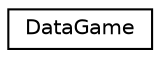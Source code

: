 digraph "Graphical Class Hierarchy"
{
  edge [fontname="Helvetica",fontsize="10",labelfontname="Helvetica",labelfontsize="10"];
  node [fontname="Helvetica",fontsize="10",shape=record];
  rankdir="LR";
  Node0 [label="DataGame",height=0.2,width=0.4,color="black", fillcolor="white", style="filled",URL="$classDataGame.html",tooltip="DataGame class. "];
}
